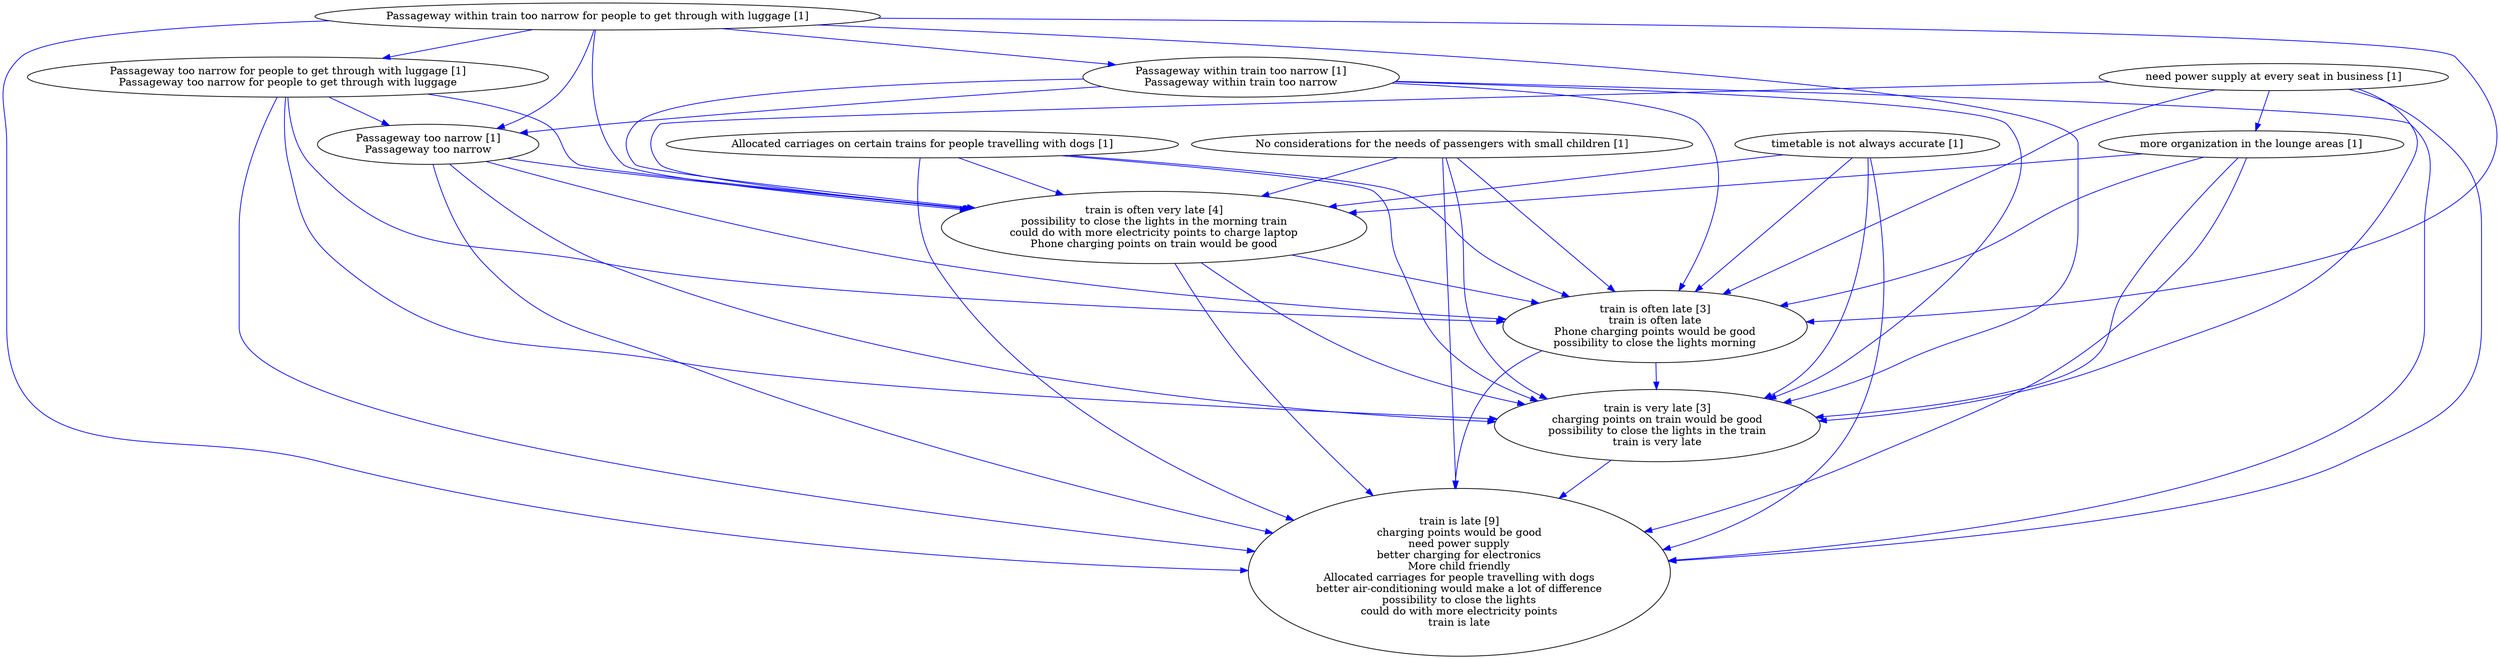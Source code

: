 digraph collapsedGraph {
"train is often late [3]\ntrain is often late\nPhone charging points would be good\npossibility to close the lights morning""train is very late [3]\ncharging points on train would be good\npossibility to close the lights in the train\ntrain is very late""train is often very late [4]\npossibility to close the lights in the morning train\ncould do with more electricity points to charge laptop\nPhone charging points on train would be good""train is late [9]\ncharging points would be good\nneed power supply\nbetter charging for electronics\nMore child friendly\nAllocated carriages for people travelling with dogs\nbetter air-conditioning would make a lot of difference\npossibility to close the lights\ncould do with more electricity points\ntrain is late""Allocated carriages on certain trains for people travelling with dogs [1]""No considerations for the needs of passengers with small children [1]""Passageway within train too narrow for people to get through with luggage [1]""Passageway too narrow for people to get through with luggage [1]\nPassageway too narrow for people to get through with luggage""Passageway too narrow [1]\nPassageway too narrow""Passageway within train too narrow [1]\nPassageway within train too narrow""more organization in the lounge areas [1]""need power supply at every seat in business [1]""timetable is not always accurate [1]""Passageway within train too narrow [1]\nPassageway within train too narrow" -> "train is often very late [4]\npossibility to close the lights in the morning train\ncould do with more electricity points to charge laptop\nPhone charging points on train would be good" [color=blue]
"Passageway within train too narrow [1]\nPassageway within train too narrow" -> "train is often late [3]\ntrain is often late\nPhone charging points would be good\npossibility to close the lights morning" [color=blue]
"Passageway within train too narrow [1]\nPassageway within train too narrow" -> "train is late [9]\ncharging points would be good\nneed power supply\nbetter charging for electronics\nMore child friendly\nAllocated carriages for people travelling with dogs\nbetter air-conditioning would make a lot of difference\npossibility to close the lights\ncould do with more electricity points\ntrain is late" [color=blue]
"Passageway within train too narrow [1]\nPassageway within train too narrow" -> "train is very late [3]\ncharging points on train would be good\npossibility to close the lights in the train\ntrain is very late" [color=blue]
"Passageway too narrow [1]\nPassageway too narrow" -> "train is very late [3]\ncharging points on train would be good\npossibility to close the lights in the train\ntrain is very late" [color=blue]
"Passageway too narrow [1]\nPassageway too narrow" -> "train is late [9]\ncharging points would be good\nneed power supply\nbetter charging for electronics\nMore child friendly\nAllocated carriages for people travelling with dogs\nbetter air-conditioning would make a lot of difference\npossibility to close the lights\ncould do with more electricity points\ntrain is late" [color=blue]
"Passageway too narrow [1]\nPassageway too narrow" -> "train is often late [3]\ntrain is often late\nPhone charging points would be good\npossibility to close the lights morning" [color=blue]
"train is often late [3]\ntrain is often late\nPhone charging points would be good\npossibility to close the lights morning" -> "train is late [9]\ncharging points would be good\nneed power supply\nbetter charging for electronics\nMore child friendly\nAllocated carriages for people travelling with dogs\nbetter air-conditioning would make a lot of difference\npossibility to close the lights\ncould do with more electricity points\ntrain is late" [color=blue]
"Passageway too narrow [1]\nPassageway too narrow" -> "train is often very late [4]\npossibility to close the lights in the morning train\ncould do with more electricity points to charge laptop\nPhone charging points on train would be good" [color=blue]
"Passageway too narrow for people to get through with luggage [1]\nPassageway too narrow for people to get through with luggage" -> "train is often very late [4]\npossibility to close the lights in the morning train\ncould do with more electricity points to charge laptop\nPhone charging points on train would be good" [color=blue]
"Passageway too narrow for people to get through with luggage [1]\nPassageway too narrow for people to get through with luggage" -> "train is late [9]\ncharging points would be good\nneed power supply\nbetter charging for electronics\nMore child friendly\nAllocated carriages for people travelling with dogs\nbetter air-conditioning would make a lot of difference\npossibility to close the lights\ncould do with more electricity points\ntrain is late" [color=blue]
"Passageway too narrow for people to get through with luggage [1]\nPassageway too narrow for people to get through with luggage" -> "train is often late [3]\ntrain is often late\nPhone charging points would be good\npossibility to close the lights morning" [color=blue]
"train is very late [3]\ncharging points on train would be good\npossibility to close the lights in the train\ntrain is very late" -> "train is late [9]\ncharging points would be good\nneed power supply\nbetter charging for electronics\nMore child friendly\nAllocated carriages for people travelling with dogs\nbetter air-conditioning would make a lot of difference\npossibility to close the lights\ncould do with more electricity points\ntrain is late" [color=blue]
"Passageway too narrow for people to get through with luggage [1]\nPassageway too narrow for people to get through with luggage" -> "train is very late [3]\ncharging points on train would be good\npossibility to close the lights in the train\ntrain is very late" [color=blue]
"No considerations for the needs of passengers with small children [1]" -> "train is very late [3]\ncharging points on train would be good\npossibility to close the lights in the train\ntrain is very late" [color=blue]
"No considerations for the needs of passengers with small children [1]" -> "train is often very late [4]\npossibility to close the lights in the morning train\ncould do with more electricity points to charge laptop\nPhone charging points on train would be good" [color=blue]
"No considerations for the needs of passengers with small children [1]" -> "train is often late [3]\ntrain is often late\nPhone charging points would be good\npossibility to close the lights morning" [color=blue]
"No considerations for the needs of passengers with small children [1]" -> "train is late [9]\ncharging points would be good\nneed power supply\nbetter charging for electronics\nMore child friendly\nAllocated carriages for people travelling with dogs\nbetter air-conditioning would make a lot of difference\npossibility to close the lights\ncould do with more electricity points\ntrain is late" [color=blue]
"Allocated carriages on certain trains for people travelling with dogs [1]" -> "train is often late [3]\ntrain is often late\nPhone charging points would be good\npossibility to close the lights morning" [color=blue]
"Allocated carriages on certain trains for people travelling with dogs [1]" -> "train is very late [3]\ncharging points on train would be good\npossibility to close the lights in the train\ntrain is very late" [color=blue]
"Allocated carriages on certain trains for people travelling with dogs [1]" -> "train is late [9]\ncharging points would be good\nneed power supply\nbetter charging for electronics\nMore child friendly\nAllocated carriages for people travelling with dogs\nbetter air-conditioning would make a lot of difference\npossibility to close the lights\ncould do with more electricity points\ntrain is late" [color=blue]
"Allocated carriages on certain trains for people travelling with dogs [1]" -> "train is often very late [4]\npossibility to close the lights in the morning train\ncould do with more electricity points to charge laptop\nPhone charging points on train would be good" [color=blue]
"need power supply at every seat in business [1]" -> "train is often very late [4]\npossibility to close the lights in the morning train\ncould do with more electricity points to charge laptop\nPhone charging points on train would be good" [color=blue]
"need power supply at every seat in business [1]" -> "train is often late [3]\ntrain is often late\nPhone charging points would be good\npossibility to close the lights morning" [color=blue]
"more organization in the lounge areas [1]" -> "train is often late [3]\ntrain is often late\nPhone charging points would be good\npossibility to close the lights morning" [color=blue]
"more organization in the lounge areas [1]" -> "train is often very late [4]\npossibility to close the lights in the morning train\ncould do with more electricity points to charge laptop\nPhone charging points on train would be good" [color=blue]
"more organization in the lounge areas [1]" -> "train is very late [3]\ncharging points on train would be good\npossibility to close the lights in the train\ntrain is very late" [color=blue]
"more organization in the lounge areas [1]" -> "train is late [9]\ncharging points would be good\nneed power supply\nbetter charging for electronics\nMore child friendly\nAllocated carriages for people travelling with dogs\nbetter air-conditioning would make a lot of difference\npossibility to close the lights\ncould do with more electricity points\ntrain is late" [color=blue]
"need power supply at every seat in business [1]" -> "more organization in the lounge areas [1]" [color=blue]
"need power supply at every seat in business [1]" -> "train is late [9]\ncharging points would be good\nneed power supply\nbetter charging for electronics\nMore child friendly\nAllocated carriages for people travelling with dogs\nbetter air-conditioning would make a lot of difference\npossibility to close the lights\ncould do with more electricity points\ntrain is late" [color=blue]
"need power supply at every seat in business [1]" -> "train is very late [3]\ncharging points on train would be good\npossibility to close the lights in the train\ntrain is very late" [color=blue]
"train is often very late [4]\npossibility to close the lights in the morning train\ncould do with more electricity points to charge laptop\nPhone charging points on train would be good" -> "train is late [9]\ncharging points would be good\nneed power supply\nbetter charging for electronics\nMore child friendly\nAllocated carriages for people travelling with dogs\nbetter air-conditioning would make a lot of difference\npossibility to close the lights\ncould do with more electricity points\ntrain is late" [color=blue]
"timetable is not always accurate [1]" -> "train is very late [3]\ncharging points on train would be good\npossibility to close the lights in the train\ntrain is very late" [color=blue]
"timetable is not always accurate [1]" -> "train is often late [3]\ntrain is often late\nPhone charging points would be good\npossibility to close the lights morning" [color=blue]
"timetable is not always accurate [1]" -> "train is often very late [4]\npossibility to close the lights in the morning train\ncould do with more electricity points to charge laptop\nPhone charging points on train would be good" [color=blue]
"timetable is not always accurate [1]" -> "train is late [9]\ncharging points would be good\nneed power supply\nbetter charging for electronics\nMore child friendly\nAllocated carriages for people travelling with dogs\nbetter air-conditioning would make a lot of difference\npossibility to close the lights\ncould do with more electricity points\ntrain is late" [color=blue]
"Passageway within train too narrow for people to get through with luggage [1]" -> "train is very late [3]\ncharging points on train would be good\npossibility to close the lights in the train\ntrain is very late" [color=blue]
"Passageway within train too narrow for people to get through with luggage [1]" -> "train is late [9]\ncharging points would be good\nneed power supply\nbetter charging for electronics\nMore child friendly\nAllocated carriages for people travelling with dogs\nbetter air-conditioning would make a lot of difference\npossibility to close the lights\ncould do with more electricity points\ntrain is late" [color=blue]
"Passageway within train too narrow for people to get through with luggage [1]" -> "train is often very late [4]\npossibility to close the lights in the morning train\ncould do with more electricity points to charge laptop\nPhone charging points on train would be good" [color=blue]
"Passageway within train too narrow for people to get through with luggage [1]" -> "train is often late [3]\ntrain is often late\nPhone charging points would be good\npossibility to close the lights morning" [color=blue]
"train is often very late [4]\npossibility to close the lights in the morning train\ncould do with more electricity points to charge laptop\nPhone charging points on train would be good" -> "train is often late [3]\ntrain is often late\nPhone charging points would be good\npossibility to close the lights morning" [color=blue]
"train is often very late [4]\npossibility to close the lights in the morning train\ncould do with more electricity points to charge laptop\nPhone charging points on train would be good" -> "train is very late [3]\ncharging points on train would be good\npossibility to close the lights in the train\ntrain is very late" [color=blue]
"Passageway within train too narrow for people to get through with luggage [1]" -> "Passageway too narrow for people to get through with luggage [1]\nPassageway too narrow for people to get through with luggage" [color=blue]
"Passageway too narrow for people to get through with luggage [1]\nPassageway too narrow for people to get through with luggage" -> "Passageway too narrow [1]\nPassageway too narrow" [color=blue]
"Passageway within train too narrow for people to get through with luggage [1]" -> "Passageway within train too narrow [1]\nPassageway within train too narrow" [color=blue]
"Passageway within train too narrow [1]\nPassageway within train too narrow" -> "Passageway too narrow [1]\nPassageway too narrow" [color=blue]
"Passageway within train too narrow for people to get through with luggage [1]" -> "Passageway too narrow [1]\nPassageway too narrow" [color=blue]
"train is often late [3]\ntrain is often late\nPhone charging points would be good\npossibility to close the lights morning" -> "train is very late [3]\ncharging points on train would be good\npossibility to close the lights in the train\ntrain is very late" [color=blue]
}
